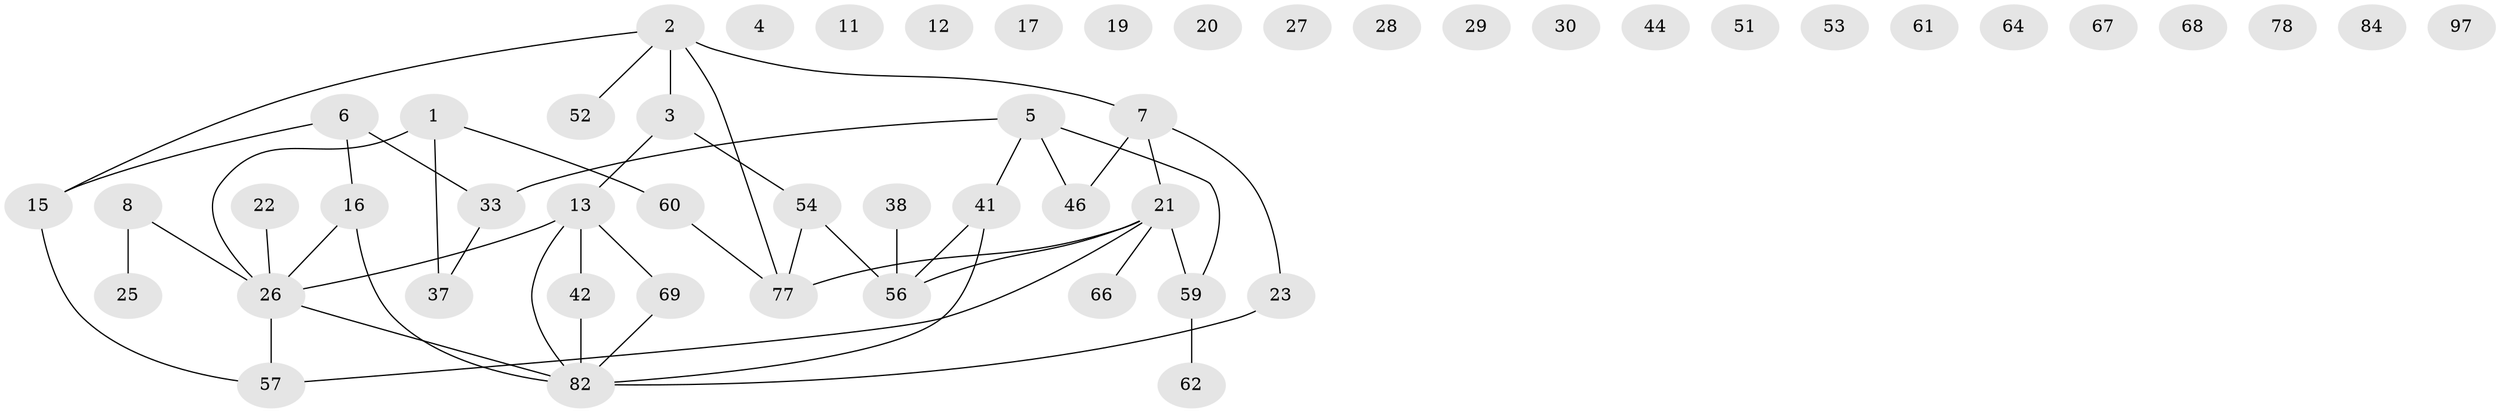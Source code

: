 // original degree distribution, {1: 0.23076923076923078, 2: 0.2692307692307692, 3: 0.21153846153846154, 0: 0.16346153846153846, 4: 0.08653846153846154, 6: 0.019230769230769232, 5: 0.019230769230769232}
// Generated by graph-tools (version 1.1) at 2025/12/03/09/25 04:12:55]
// undirected, 52 vertices, 48 edges
graph export_dot {
graph [start="1"]
  node [color=gray90,style=filled];
  1 [super="+10"];
  2 [super="+14+50"];
  3 [super="+76"];
  4 [super="+40"];
  5 [super="+9+34"];
  6 [super="+100"];
  7 [super="+48"];
  8 [super="+36+70"];
  11;
  12;
  13 [super="+31"];
  15 [super="+32+63"];
  16 [super="+18"];
  17 [super="+55"];
  19;
  20 [super="+43"];
  21 [super="+65"];
  22;
  23;
  25 [super="+45"];
  26 [super="+35+49"];
  27;
  28;
  29;
  30;
  33 [super="+83"];
  37 [super="+39"];
  38;
  41 [super="+47+99"];
  42 [super="+72"];
  44;
  46 [super="+71"];
  51;
  52;
  53;
  54;
  56 [super="+81"];
  57 [super="+74"];
  59 [super="+92"];
  60;
  61;
  62;
  64;
  66;
  67;
  68;
  69;
  77 [super="+93"];
  78;
  82 [super="+88+103"];
  84;
  97;
  1 -- 60;
  1 -- 37;
  1 -- 26;
  2 -- 3;
  2 -- 52;
  2 -- 15;
  2 -- 7;
  2 -- 77;
  3 -- 54;
  3 -- 13;
  5 -- 41;
  5 -- 46;
  5 -- 33;
  5 -- 59;
  6 -- 16;
  6 -- 15;
  6 -- 33;
  7 -- 23;
  7 -- 46;
  7 -- 21;
  8 -- 25;
  8 -- 26;
  13 -- 82;
  13 -- 42;
  13 -- 69;
  13 -- 26;
  15 -- 57;
  16 -- 82;
  16 -- 26;
  21 -- 66;
  21 -- 56;
  21 -- 57;
  21 -- 77;
  21 -- 59;
  22 -- 26;
  23 -- 82;
  26 -- 82;
  26 -- 57;
  33 -- 37;
  38 -- 56;
  41 -- 82;
  41 -- 56;
  42 -- 82;
  54 -- 77;
  54 -- 56;
  59 -- 62;
  60 -- 77;
  69 -- 82;
}
